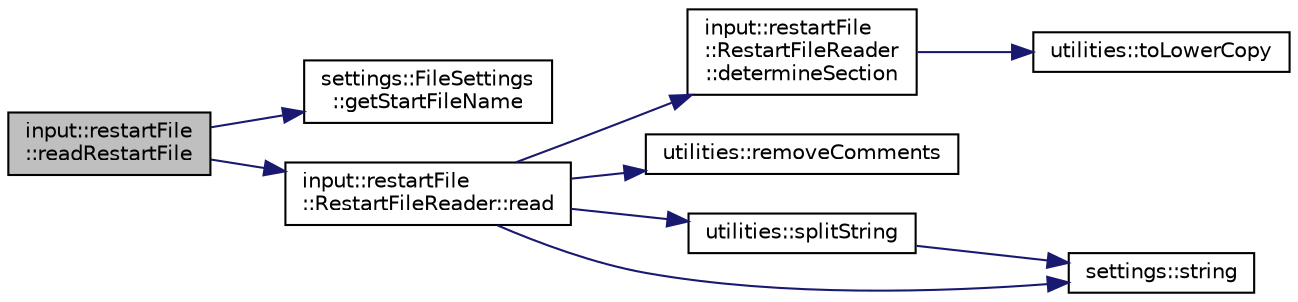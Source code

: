 digraph "input::restartFile::readRestartFile"
{
 // LATEX_PDF_SIZE
  edge [fontname="Helvetica",fontsize="10",labelfontname="Helvetica",labelfontsize="10"];
  node [fontname="Helvetica",fontsize="10",shape=record];
  rankdir="LR";
  Node1 [label="input::restartFile\l::readRestartFile",height=0.2,width=0.4,color="black", fillcolor="grey75", style="filled", fontcolor="black",tooltip="wrapper function to construct a RestartFileReader object and call the read function"];
  Node1 -> Node2 [color="midnightblue",fontsize="10",style="solid",fontname="Helvetica"];
  Node2 [label="settings::FileSettings\l::getStartFileName",height=0.2,width=0.4,color="black", fillcolor="white", style="filled",URL="$classsettings_1_1FileSettings.html#abf17a1599c6df6efbc4960041110a9a7",tooltip=" "];
  Node1 -> Node3 [color="midnightblue",fontsize="10",style="solid",fontname="Helvetica"];
  Node3 [label="input::restartFile\l::RestartFileReader::read",height=0.2,width=0.4,color="black", fillcolor="white", style="filled",URL="$classinput_1_1restartFile_1_1RestartFileReader.html#a116032cfff3116de9c29e687f059603d",tooltip="Reads a restart file and calls the process function of the corresponding section."];
  Node3 -> Node4 [color="midnightblue",fontsize="10",style="solid",fontname="Helvetica"];
  Node4 [label="input::restartFile\l::RestartFileReader\l::determineSection",height=0.2,width=0.4,color="black", fillcolor="white", style="filled",URL="$classinput_1_1restartFile_1_1RestartFileReader.html#a21baf78652197a1f3bde74965d41639d",tooltip="Determines which section of the .rst file the line belongs to."];
  Node4 -> Node5 [color="midnightblue",fontsize="10",style="solid",fontname="Helvetica"];
  Node5 [label="utilities::toLowerCopy",height=0.2,width=0.4,color="black", fillcolor="white", style="filled",URL="$namespaceutilities.html#a00b80743096ddd313ba418b9a7730698",tooltip="returns a copy of a string all lower case"];
  Node3 -> Node6 [color="midnightblue",fontsize="10",style="solid",fontname="Helvetica"];
  Node6 [label="utilities::removeComments",height=0.2,width=0.4,color="black", fillcolor="white", style="filled",URL="$namespaceutilities.html#abbd684a64c3b01b9a51b4fb24c072d8c",tooltip="Removes comments from a line."];
  Node3 -> Node7 [color="midnightblue",fontsize="10",style="solid",fontname="Helvetica"];
  Node7 [label="utilities::splitString",height=0.2,width=0.4,color="black", fillcolor="white", style="filled",URL="$namespaceutilities.html#ab4b979e912d61a56489383f2757613b0",tooltip="Splits a string into a vector of strings at every whitespace."];
  Node7 -> Node8 [color="midnightblue",fontsize="10",style="solid",fontname="Helvetica"];
  Node8 [label="settings::string",height=0.2,width=0.4,color="black", fillcolor="white", style="filled",URL="$namespacesettings.html#a25810432631a237804b3241be4305787",tooltip="return string of manostatType"];
  Node3 -> Node8 [color="midnightblue",fontsize="10",style="solid",fontname="Helvetica"];
}
